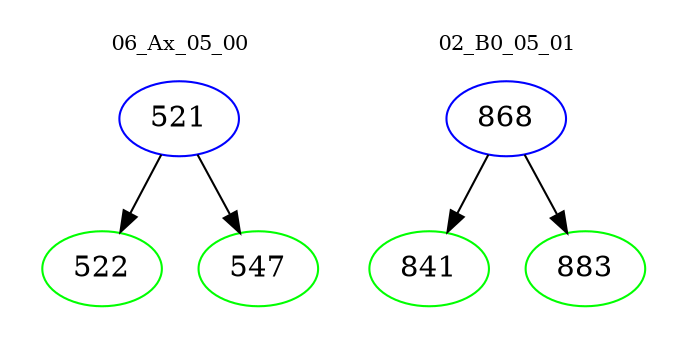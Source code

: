digraph{
subgraph cluster_0 {
color = white
label = "06_Ax_05_00";
fontsize=10;
T0_521 [label="521", color="blue"]
T0_521 -> T0_522 [color="black"]
T0_522 [label="522", color="green"]
T0_521 -> T0_547 [color="black"]
T0_547 [label="547", color="green"]
}
subgraph cluster_1 {
color = white
label = "02_B0_05_01";
fontsize=10;
T1_868 [label="868", color="blue"]
T1_868 -> T1_841 [color="black"]
T1_841 [label="841", color="green"]
T1_868 -> T1_883 [color="black"]
T1_883 [label="883", color="green"]
}
}
